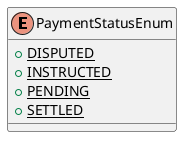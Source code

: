 @startuml

    enum PaymentStatusEnum [[PaymentStatusEnum.html]] {
        {static} +DISPUTED
        {static} +INSTRUCTED
        {static} +PENDING
        {static} +SETTLED
    }

@enduml
